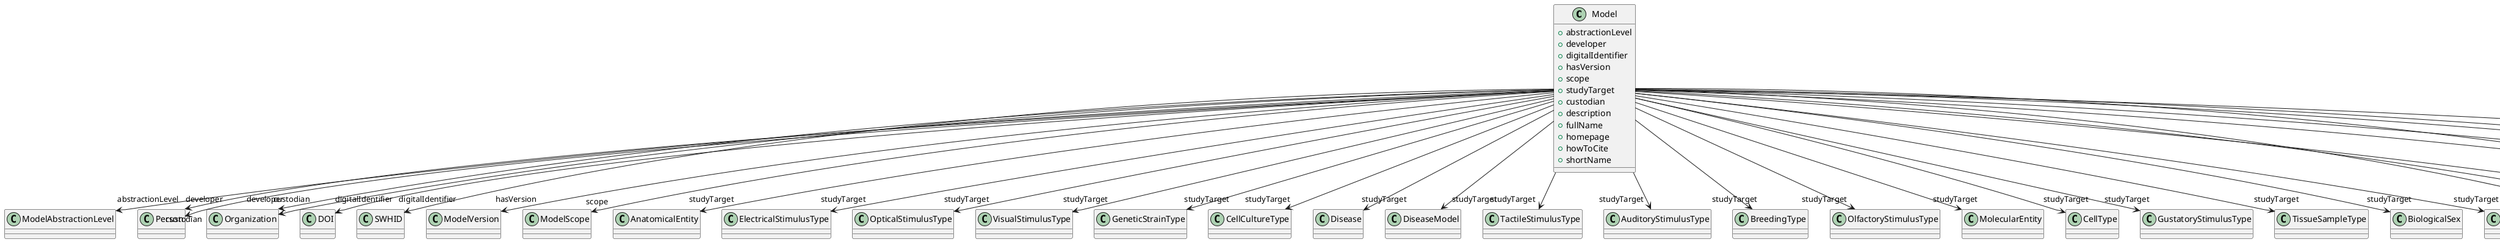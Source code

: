 @startuml
class Model {
+abstractionLevel
+developer
+digitalIdentifier
+hasVersion
+scope
+studyTarget
+custodian
+description
+fullName
+homepage
+howToCite
+shortName

}
Model -d-> "abstractionLevel" ModelAbstractionLevel
Model -d-> "developer" Person
Model -d-> "developer" Organization
Model -d-> "digitalIdentifier" DOI
Model -d-> "digitalIdentifier" SWHID
Model -d-> "hasVersion" ModelVersion
Model -d-> "scope" ModelScope
Model -d-> "studyTarget" AnatomicalEntity
Model -d-> "studyTarget" ElectricalStimulusType
Model -d-> "studyTarget" OpticalStimulusType
Model -d-> "studyTarget" VisualStimulusType
Model -d-> "studyTarget" GeneticStrainType
Model -d-> "studyTarget" CellCultureType
Model -d-> "studyTarget" Disease
Model -d-> "studyTarget" DiseaseModel
Model -d-> "studyTarget" TactileStimulusType
Model -d-> "studyTarget" AuditoryStimulusType
Model -d-> "studyTarget" BreedingType
Model -d-> "studyTarget" OlfactoryStimulusType
Model -d-> "studyTarget" MolecularEntity
Model -d-> "studyTarget" CellType
Model -d-> "studyTarget" GustatoryStimulusType
Model -d-> "studyTarget" TissueSampleType
Model -d-> "studyTarget" BiologicalSex
Model -d-> "studyTarget" UBERONParcellation
Model -d-> "studyTarget" Organ
Model -d-> "studyTarget" Handedness
Model -d-> "studyTarget" OrganismSubstance
Model -d-> "studyTarget" Species
Model -d-> "studyTarget" TermSuggestion
Model -d-> "studyTarget" SubcellularEntity
Model -d-> "studyTarget" BiologicalOrder
Model -d-> "studyTarget" OrganismSystem
Model -d-> "custodian" Person
Model -d-> "custodian" Organization
Model -d-> "homepage" URL

@enduml